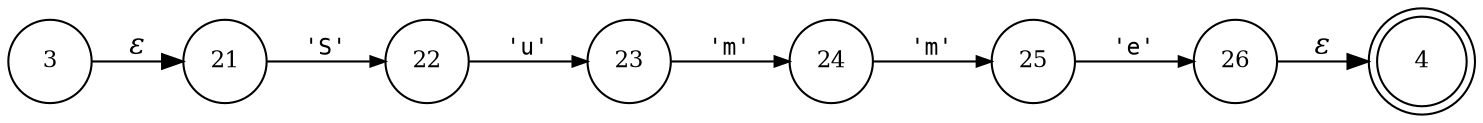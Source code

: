 digraph ATN {
rankdir=LR;
s4[fontsize=11, label="4", shape=doublecircle, fixedsize=true, width=.6];
s3[fontsize=11,label="3", shape=circle, fixedsize=true, width=.55, peripheries=1];
s21[fontsize=11,label="21", shape=circle, fixedsize=true, width=.55, peripheries=1];
s23[fontsize=11,label="23", shape=circle, fixedsize=true, width=.55, peripheries=1];
s22[fontsize=11,label="22", shape=circle, fixedsize=true, width=.55, peripheries=1];
s25[fontsize=11,label="25", shape=circle, fixedsize=true, width=.55, peripheries=1];
s24[fontsize=11,label="24", shape=circle, fixedsize=true, width=.55, peripheries=1];
s26[fontsize=11,label="26", shape=circle, fixedsize=true, width=.55, peripheries=1];
s3 -> s21 [fontname="Times-Italic", label="&epsilon;"];
s21 -> s22 [fontsize=11, fontname="Courier", arrowsize=.7, label = "'S'", arrowhead = normal];
s22 -> s23 [fontsize=11, fontname="Courier", arrowsize=.7, label = "'u'", arrowhead = normal];
s23 -> s24 [fontsize=11, fontname="Courier", arrowsize=.7, label = "'m'", arrowhead = normal];
s24 -> s25 [fontsize=11, fontname="Courier", arrowsize=.7, label = "'m'", arrowhead = normal];
s25 -> s26 [fontsize=11, fontname="Courier", arrowsize=.7, label = "'e'", arrowhead = normal];
s26 -> s4 [fontname="Times-Italic", label="&epsilon;"];
}